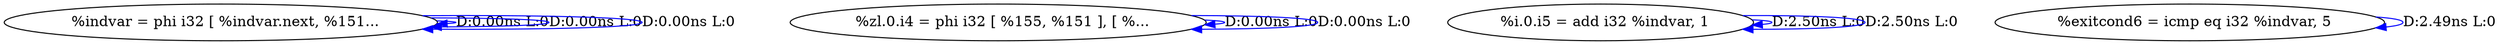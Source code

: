 digraph {
Node0x315fcd0[label="  %indvar = phi i32 [ %indvar.next, %151..."];
Node0x315fcd0 -> Node0x315fcd0[label="D:0.00ns L:0",color=blue];
Node0x315fcd0 -> Node0x315fcd0[label="D:0.00ns L:0",color=blue];
Node0x315fcd0 -> Node0x315fcd0[label="D:0.00ns L:0",color=blue];
Node0x315fdb0[label="  %zl.0.i4 = phi i32 [ %155, %151 ], [ %..."];
Node0x315fdb0 -> Node0x315fdb0[label="D:0.00ns L:0",color=blue];
Node0x315fdb0 -> Node0x315fdb0[label="D:0.00ns L:0",color=blue];
Node0x315fe90[label="  %i.0.i5 = add i32 %indvar, 1"];
Node0x315fe90 -> Node0x315fe90[label="D:2.50ns L:0",color=blue];
Node0x315fe90 -> Node0x315fe90[label="D:2.50ns L:0",color=blue];
Node0x315ff70[label="  %exitcond6 = icmp eq i32 %indvar, 5"];
Node0x315ff70 -> Node0x315ff70[label="D:2.49ns L:0",color=blue];
}
